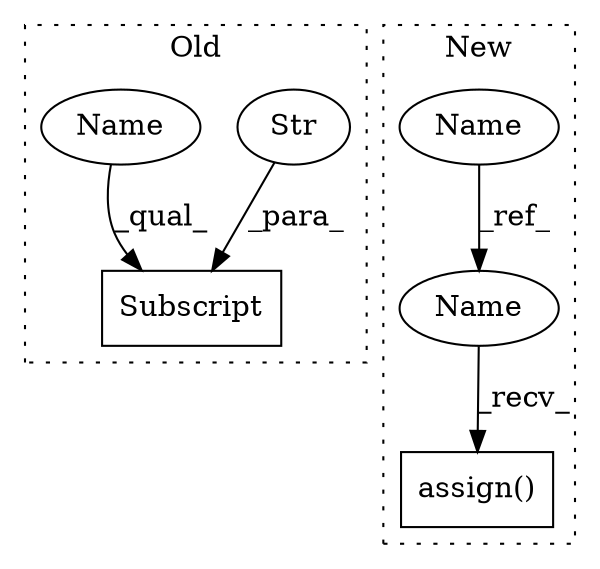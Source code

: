digraph G {
subgraph cluster0 {
1 [label="Subscript" a="63" s="27116,0" l="9,0" shape="box"];
3 [label="Str" a="66" s="27120" l="4" shape="ellipse"];
6 [label="Name" a="87" s="27116" l="3" shape="ellipse"];
label = "Old";
style="dotted";
}
subgraph cluster1 {
2 [label="assign()" a="75" s="27149" l="20" shape="box"];
4 [label="Name" a="87" s="27125" l="3" shape="ellipse"];
5 [label="Name" a="87" s="27149" l="3" shape="ellipse"];
label = "New";
style="dotted";
}
3 -> 1 [label="_para_"];
4 -> 5 [label="_ref_"];
5 -> 2 [label="_recv_"];
6 -> 1 [label="_qual_"];
}